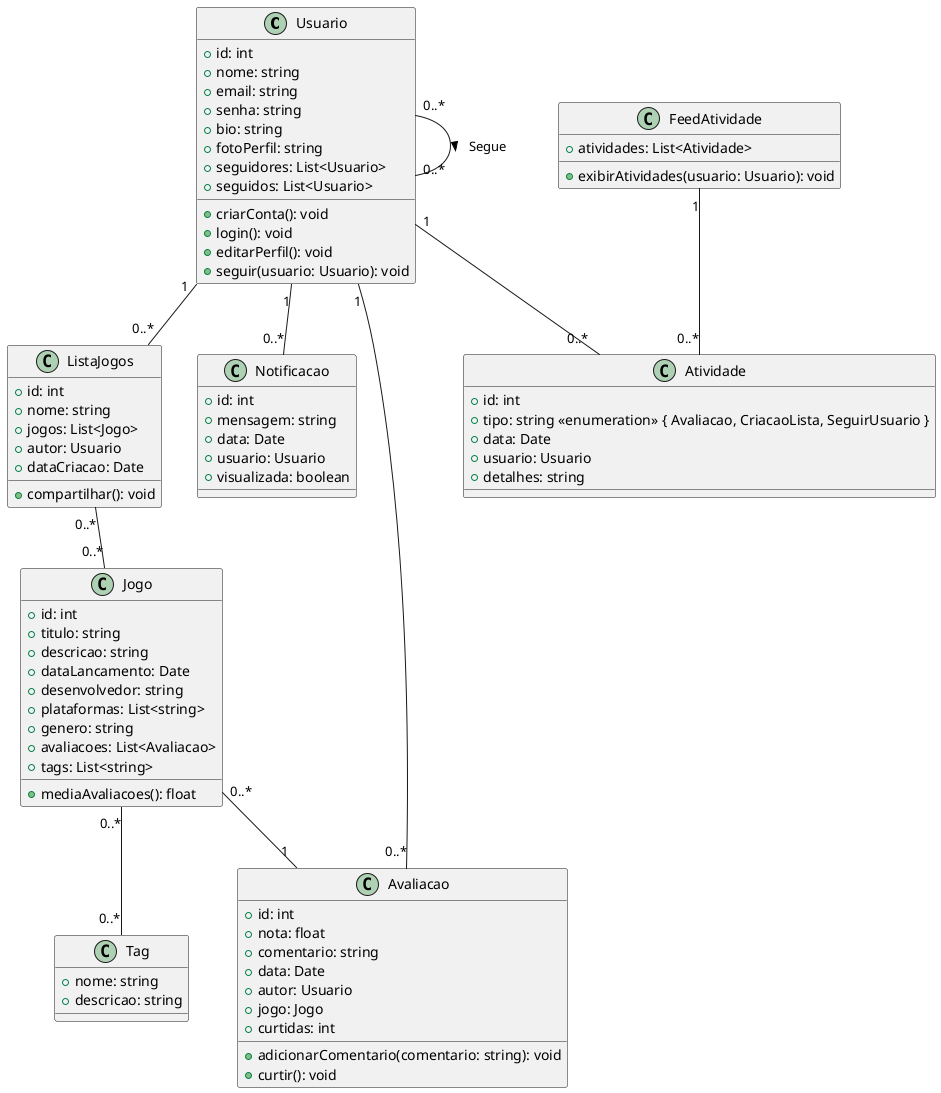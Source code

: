 @startuml
class Usuario {
  +id: int
  +nome: string
  +email: string
  +senha: string
  +bio: string
  +fotoPerfil: string
  +seguidores: List<Usuario>
  +seguidos: List<Usuario>
  +criarConta(): void
  +login(): void
  +editarPerfil(): void
  +seguir(usuario: Usuario): void
}

class Jogo {
  +id: int
  +titulo: string
  +descricao: string
  +dataLancamento: Date
  +desenvolvedor: string
  +plataformas: List<string>
  +genero: string
  +avaliacoes: List<Avaliacao>
  +tags: List<string>
  +mediaAvaliacoes(): float
}

class Avaliacao {
  +id: int
  +nota: float
  +comentario: string
  +data: Date
  +autor: Usuario
  +jogo: Jogo
  +curtidas: int
  +adicionarComentario(comentario: string): void
  +curtir(): void
}

class ListaJogos {
  +id: int
  +nome: string
  +jogos: List<Jogo>
  +autor: Usuario
  +dataCriacao: Date
  +compartilhar(): void
}

class FeedAtividade {
  +atividades: List<Atividade>
  +exibirAtividades(usuario: Usuario): void
}

class Atividade {
  +id: int
  +tipo: string <<enumeration>> { Avaliacao, CriacaoLista, SeguirUsuario }
  +data: Date
  +usuario: Usuario
  +detalhes: string
}

class Notificacao {
  +id: int
  +mensagem: string
  +data: Date
  +usuario: Usuario
  +visualizada: boolean
}

class Tag {
  +nome: string
  +descricao: string
}

Usuario "1" -- "0..*" Avaliacao
Usuario "1" -- "0..*" ListaJogos
Usuario "1" -- "0..*" Atividade
Usuario "1" -- "0..*" Notificacao
Usuario "0..*" -- "0..*" Usuario : Segue >
Jogo "0..*" -- "1" Avaliacao
Jogo "0..*" -- "0..*" Tag
ListaJogos "0..*" -- "0..*" Jogo
FeedAtividade "1" -- "0..*" Atividade
@enduml